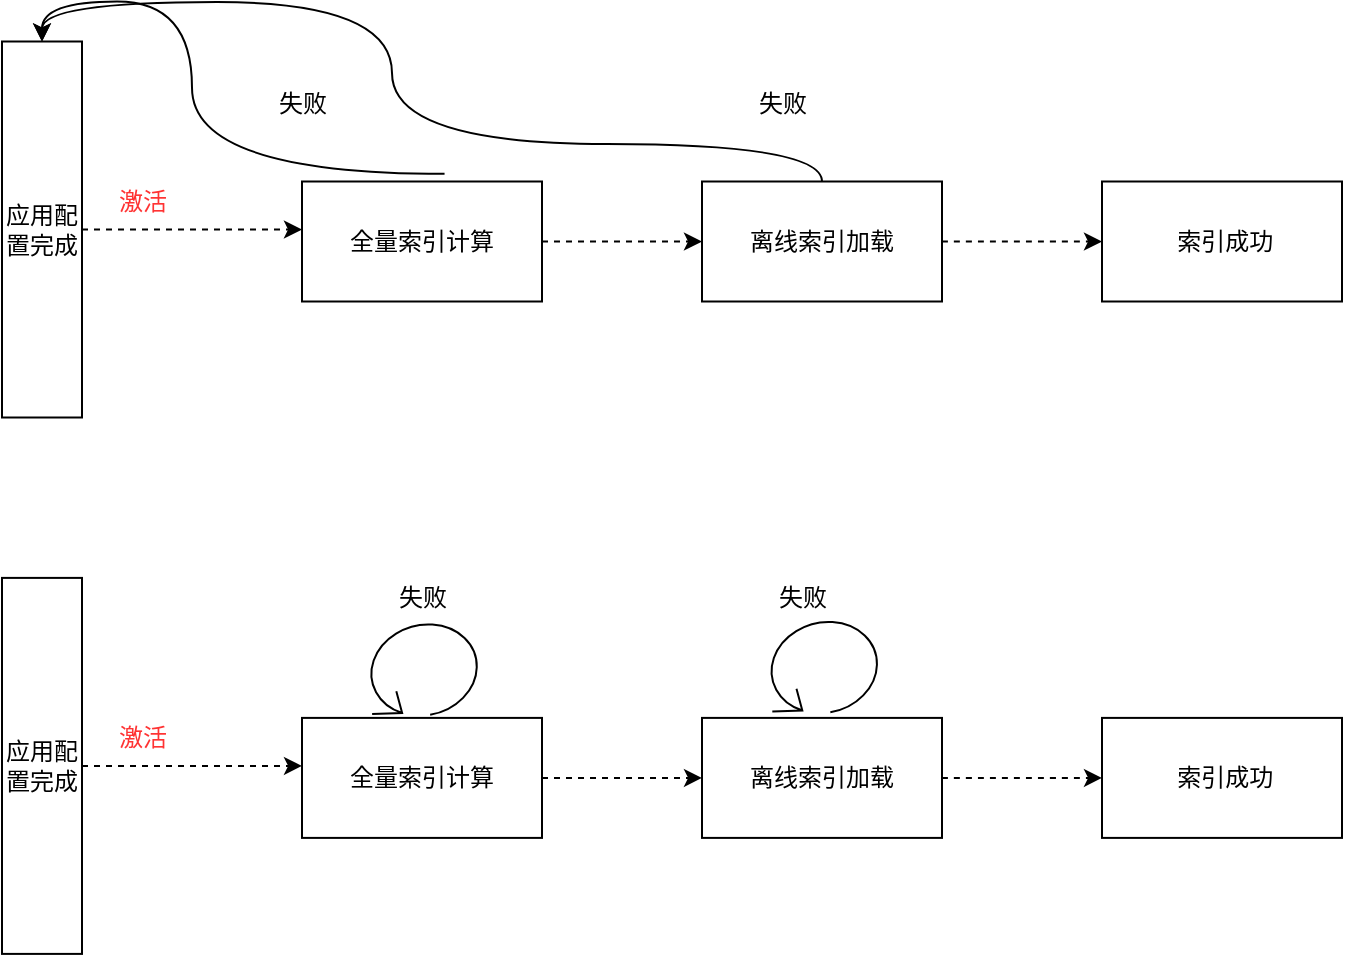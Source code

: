 <mxfile version="14.5.1" type="github"><diagram id="Yjjd4iymPNlZoRnGIAg2" name="Page-1"><mxGraphModel dx="1033" dy="592" grid="1" gridSize="10" guides="1" tooltips="1" connect="1" arrows="1" fold="1" page="1" pageScale="1" pageWidth="827" pageHeight="1169" math="0" shadow="0"><root><mxCell id="0"/><mxCell id="1" parent="0"/><mxCell id="1plZfcz43tH-yS2zf5k_-27" style="edgeStyle=orthogonalEdgeStyle;rounded=0;orthogonalLoop=1;jettySize=auto;html=1;dashed=1;" edge="1" parent="1" source="1plZfcz43tH-yS2zf5k_-3"><mxGeometry relative="1" as="geometry"><mxPoint x="240" y="222.75" as="targetPoint"/></mxGeometry></mxCell><mxCell id="1plZfcz43tH-yS2zf5k_-3" value="应用配置完成" style="rounded=0;whiteSpace=wrap;html=1;" vertex="1" parent="1"><mxGeometry x="90" y="128.75" width="40" height="188" as="geometry"/></mxCell><mxCell id="1plZfcz43tH-yS2zf5k_-28" style="edgeStyle=orthogonalEdgeStyle;rounded=0;orthogonalLoop=1;jettySize=auto;html=1;entryX=0;entryY=0.5;entryDx=0;entryDy=0;dashed=1;" edge="1" parent="1" source="1plZfcz43tH-yS2zf5k_-9" target="1plZfcz43tH-yS2zf5k_-25"><mxGeometry relative="1" as="geometry"/></mxCell><mxCell id="1plZfcz43tH-yS2zf5k_-30" style="rounded=0;orthogonalLoop=1;jettySize=auto;html=1;entryX=0.5;entryY=0;entryDx=0;entryDy=0;edgeStyle=orthogonalEdgeStyle;curved=1;exitX=0.594;exitY=-0.064;exitDx=0;exitDy=0;exitPerimeter=0;" edge="1" parent="1" source="1plZfcz43tH-yS2zf5k_-9" target="1plZfcz43tH-yS2zf5k_-3"><mxGeometry relative="1" as="geometry"><mxPoint x="310" y="190" as="sourcePoint"/></mxGeometry></mxCell><mxCell id="1plZfcz43tH-yS2zf5k_-9" value="全量索引计算" style="whiteSpace=wrap;html=1;rounded=0;" vertex="1" parent="1"><mxGeometry x="240" y="198.75" width="120" height="60" as="geometry"/></mxCell><mxCell id="1plZfcz43tH-yS2zf5k_-17" value="&lt;font color=&quot;#ff3333&quot;&gt;激活&lt;/font&gt;" style="text;html=1;align=center;verticalAlign=middle;resizable=0;points=[];autosize=1;" vertex="1" parent="1"><mxGeometry x="140" y="198.75" width="40" height="20" as="geometry"/></mxCell><mxCell id="1plZfcz43tH-yS2zf5k_-22" value="" style="shape=mxgraph.bpmn.loop;html=1;outlineConnect=0;rotation=-15;strokeWidth=1;" vertex="1" parent="1"><mxGeometry x="470.19" y="416.95" width="59.81" height="48.71" as="geometry"/></mxCell><mxCell id="1plZfcz43tH-yS2zf5k_-24" value="" style="shape=mxgraph.bpmn.loop;html=1;outlineConnect=0;rotation=-15;strokeWidth=1;" vertex="1" parent="1"><mxGeometry x="270.1" y="418.2" width="59.81" height="48.71" as="geometry"/></mxCell><mxCell id="1plZfcz43tH-yS2zf5k_-32" style="edgeStyle=orthogonalEdgeStyle;curved=1;rounded=0;orthogonalLoop=1;jettySize=auto;html=1;entryX=0.5;entryY=0;entryDx=0;entryDy=0;" edge="1" parent="1" source="1plZfcz43tH-yS2zf5k_-25" target="1plZfcz43tH-yS2zf5k_-3"><mxGeometry relative="1" as="geometry"><Array as="points"><mxPoint x="500" y="180"/><mxPoint x="285" y="180"/><mxPoint x="285" y="109"/><mxPoint x="110" y="109"/></Array></mxGeometry></mxCell><mxCell id="1plZfcz43tH-yS2zf5k_-35" value="" style="edgeStyle=orthogonalEdgeStyle;curved=1;rounded=0;orthogonalLoop=1;jettySize=auto;html=1;dashed=1;" edge="1" parent="1" source="1plZfcz43tH-yS2zf5k_-25" target="1plZfcz43tH-yS2zf5k_-34"><mxGeometry relative="1" as="geometry"/></mxCell><mxCell id="1plZfcz43tH-yS2zf5k_-25" value="&lt;span&gt;离线索引加载&lt;/span&gt;" style="whiteSpace=wrap;html=1;rounded=0;" vertex="1" parent="1"><mxGeometry x="440" y="198.75" width="120" height="60" as="geometry"/></mxCell><mxCell id="1plZfcz43tH-yS2zf5k_-31" value="失败" style="text;html=1;align=center;verticalAlign=middle;resizable=0;points=[];autosize=1;" vertex="1" parent="1"><mxGeometry x="220" y="150" width="40" height="20" as="geometry"/></mxCell><mxCell id="1plZfcz43tH-yS2zf5k_-33" value="失败" style="text;html=1;align=center;verticalAlign=middle;resizable=0;points=[];autosize=1;" vertex="1" parent="1"><mxGeometry x="460" y="150" width="40" height="20" as="geometry"/></mxCell><mxCell id="1plZfcz43tH-yS2zf5k_-34" value="&amp;nbsp;索引成功" style="whiteSpace=wrap;html=1;rounded=0;" vertex="1" parent="1"><mxGeometry x="640" y="198.75" width="120" height="60" as="geometry"/></mxCell><mxCell id="1plZfcz43tH-yS2zf5k_-36" style="edgeStyle=orthogonalEdgeStyle;rounded=0;orthogonalLoop=1;jettySize=auto;html=1;dashed=1;" edge="1" parent="1" source="1plZfcz43tH-yS2zf5k_-37"><mxGeometry relative="1" as="geometry"><mxPoint x="240" y="490.95" as="targetPoint"/></mxGeometry></mxCell><mxCell id="1plZfcz43tH-yS2zf5k_-37" value="应用配置完成" style="rounded=0;whiteSpace=wrap;html=1;" vertex="1" parent="1"><mxGeometry x="90" y="396.95" width="40" height="188" as="geometry"/></mxCell><mxCell id="1plZfcz43tH-yS2zf5k_-38" style="edgeStyle=orthogonalEdgeStyle;rounded=0;orthogonalLoop=1;jettySize=auto;html=1;entryX=0;entryY=0.5;entryDx=0;entryDy=0;dashed=1;" edge="1" parent="1" source="1plZfcz43tH-yS2zf5k_-40" target="1plZfcz43tH-yS2zf5k_-44"><mxGeometry relative="1" as="geometry"/></mxCell><mxCell id="1plZfcz43tH-yS2zf5k_-40" value="全量索引计算" style="whiteSpace=wrap;html=1;rounded=0;" vertex="1" parent="1"><mxGeometry x="240" y="466.95" width="120" height="60" as="geometry"/></mxCell><mxCell id="1plZfcz43tH-yS2zf5k_-41" value="&lt;font color=&quot;#ff3333&quot;&gt;激活&lt;/font&gt;" style="text;html=1;align=center;verticalAlign=middle;resizable=0;points=[];autosize=1;" vertex="1" parent="1"><mxGeometry x="140" y="466.95" width="40" height="20" as="geometry"/></mxCell><mxCell id="1plZfcz43tH-yS2zf5k_-43" value="" style="edgeStyle=orthogonalEdgeStyle;curved=1;rounded=0;orthogonalLoop=1;jettySize=auto;html=1;dashed=1;" edge="1" parent="1" source="1plZfcz43tH-yS2zf5k_-44" target="1plZfcz43tH-yS2zf5k_-47"><mxGeometry relative="1" as="geometry"/></mxCell><mxCell id="1plZfcz43tH-yS2zf5k_-44" value="&lt;span&gt;离线索引加载&lt;/span&gt;" style="whiteSpace=wrap;html=1;rounded=0;" vertex="1" parent="1"><mxGeometry x="440" y="466.95" width="120" height="60" as="geometry"/></mxCell><mxCell id="1plZfcz43tH-yS2zf5k_-45" value="失败" style="text;html=1;align=center;verticalAlign=middle;resizable=0;points=[];autosize=1;" vertex="1" parent="1"><mxGeometry x="280" y="396.95" width="40" height="20" as="geometry"/></mxCell><mxCell id="1plZfcz43tH-yS2zf5k_-46" value="失败" style="text;html=1;align=center;verticalAlign=middle;resizable=0;points=[];autosize=1;" vertex="1" parent="1"><mxGeometry x="470.19" y="396.95" width="40" height="20" as="geometry"/></mxCell><mxCell id="1plZfcz43tH-yS2zf5k_-47" value="&amp;nbsp;索引成功" style="whiteSpace=wrap;html=1;rounded=0;" vertex="1" parent="1"><mxGeometry x="640" y="466.95" width="120" height="60" as="geometry"/></mxCell></root></mxGraphModel></diagram></mxfile>